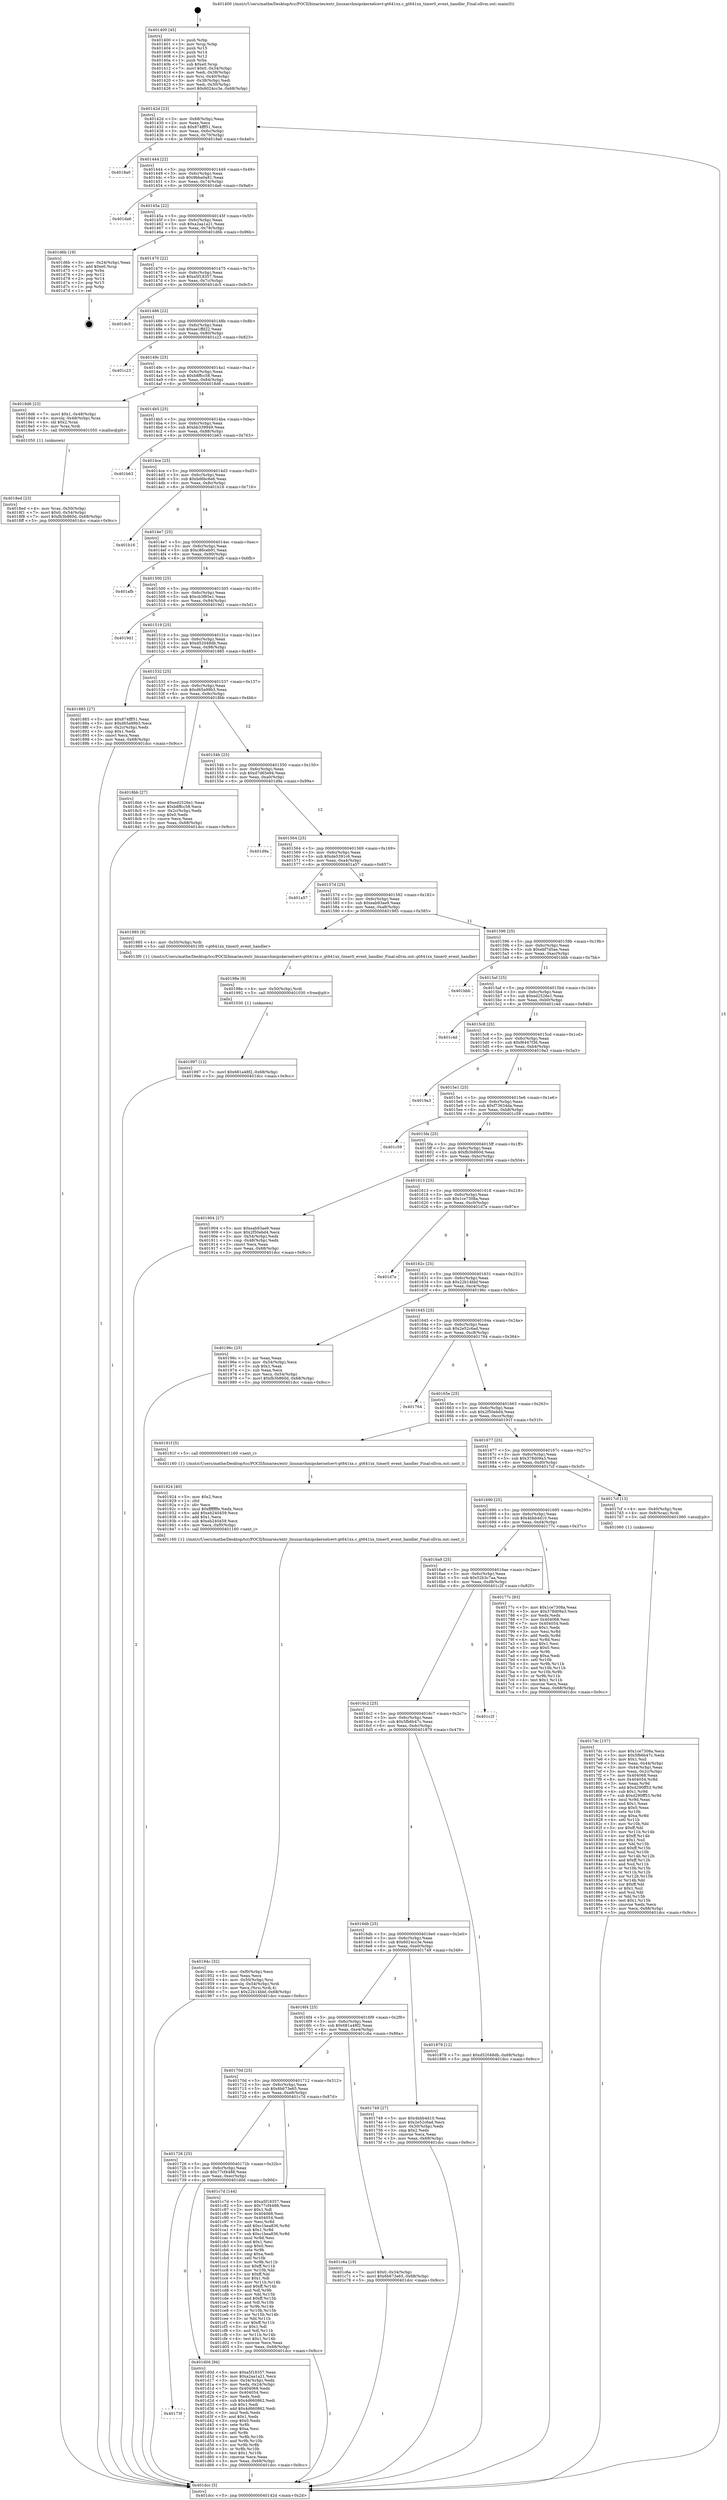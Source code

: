digraph "0x401400" {
  label = "0x401400 (/mnt/c/Users/mathe/Desktop/tcc/POCII/binaries/extr_linuxarchmipskernelcevt-gt641xx.c_gt641xx_timer0_event_handler_Final-ollvm.out::main(0))"
  labelloc = "t"
  node[shape=record]

  Entry [label="",width=0.3,height=0.3,shape=circle,fillcolor=black,style=filled]
  "0x40142d" [label="{
     0x40142d [23]\l
     | [instrs]\l
     &nbsp;&nbsp;0x40142d \<+3\>: mov -0x68(%rbp),%eax\l
     &nbsp;&nbsp;0x401430 \<+2\>: mov %eax,%ecx\l
     &nbsp;&nbsp;0x401432 \<+6\>: sub $0x874fff51,%ecx\l
     &nbsp;&nbsp;0x401438 \<+3\>: mov %eax,-0x6c(%rbp)\l
     &nbsp;&nbsp;0x40143b \<+3\>: mov %ecx,-0x70(%rbp)\l
     &nbsp;&nbsp;0x40143e \<+6\>: je 00000000004018a0 \<main+0x4a0\>\l
  }"]
  "0x4018a0" [label="{
     0x4018a0\l
  }", style=dashed]
  "0x401444" [label="{
     0x401444 [22]\l
     | [instrs]\l
     &nbsp;&nbsp;0x401444 \<+5\>: jmp 0000000000401449 \<main+0x49\>\l
     &nbsp;&nbsp;0x401449 \<+3\>: mov -0x6c(%rbp),%eax\l
     &nbsp;&nbsp;0x40144c \<+5\>: sub $0x9bba0a81,%eax\l
     &nbsp;&nbsp;0x401451 \<+3\>: mov %eax,-0x74(%rbp)\l
     &nbsp;&nbsp;0x401454 \<+6\>: je 0000000000401da6 \<main+0x9a6\>\l
  }"]
  Exit [label="",width=0.3,height=0.3,shape=circle,fillcolor=black,style=filled,peripheries=2]
  "0x401da6" [label="{
     0x401da6\l
  }", style=dashed]
  "0x40145a" [label="{
     0x40145a [22]\l
     | [instrs]\l
     &nbsp;&nbsp;0x40145a \<+5\>: jmp 000000000040145f \<main+0x5f\>\l
     &nbsp;&nbsp;0x40145f \<+3\>: mov -0x6c(%rbp),%eax\l
     &nbsp;&nbsp;0x401462 \<+5\>: sub $0xa2aa1a21,%eax\l
     &nbsp;&nbsp;0x401467 \<+3\>: mov %eax,-0x78(%rbp)\l
     &nbsp;&nbsp;0x40146a \<+6\>: je 0000000000401d6b \<main+0x96b\>\l
  }"]
  "0x40173f" [label="{
     0x40173f\l
  }", style=dashed]
  "0x401d6b" [label="{
     0x401d6b [19]\l
     | [instrs]\l
     &nbsp;&nbsp;0x401d6b \<+3\>: mov -0x24(%rbp),%eax\l
     &nbsp;&nbsp;0x401d6e \<+7\>: add $0xe0,%rsp\l
     &nbsp;&nbsp;0x401d75 \<+1\>: pop %rbx\l
     &nbsp;&nbsp;0x401d76 \<+2\>: pop %r12\l
     &nbsp;&nbsp;0x401d78 \<+2\>: pop %r14\l
     &nbsp;&nbsp;0x401d7a \<+2\>: pop %r15\l
     &nbsp;&nbsp;0x401d7c \<+1\>: pop %rbp\l
     &nbsp;&nbsp;0x401d7d \<+1\>: ret\l
  }"]
  "0x401470" [label="{
     0x401470 [22]\l
     | [instrs]\l
     &nbsp;&nbsp;0x401470 \<+5\>: jmp 0000000000401475 \<main+0x75\>\l
     &nbsp;&nbsp;0x401475 \<+3\>: mov -0x6c(%rbp),%eax\l
     &nbsp;&nbsp;0x401478 \<+5\>: sub $0xa5f18357,%eax\l
     &nbsp;&nbsp;0x40147d \<+3\>: mov %eax,-0x7c(%rbp)\l
     &nbsp;&nbsp;0x401480 \<+6\>: je 0000000000401dc5 \<main+0x9c5\>\l
  }"]
  "0x401d0d" [label="{
     0x401d0d [94]\l
     | [instrs]\l
     &nbsp;&nbsp;0x401d0d \<+5\>: mov $0xa5f18357,%eax\l
     &nbsp;&nbsp;0x401d12 \<+5\>: mov $0xa2aa1a21,%ecx\l
     &nbsp;&nbsp;0x401d17 \<+3\>: mov -0x34(%rbp),%edx\l
     &nbsp;&nbsp;0x401d1a \<+3\>: mov %edx,-0x24(%rbp)\l
     &nbsp;&nbsp;0x401d1d \<+7\>: mov 0x404068,%edx\l
     &nbsp;&nbsp;0x401d24 \<+7\>: mov 0x404054,%esi\l
     &nbsp;&nbsp;0x401d2b \<+2\>: mov %edx,%edi\l
     &nbsp;&nbsp;0x401d2d \<+6\>: sub $0x4d660862,%edi\l
     &nbsp;&nbsp;0x401d33 \<+3\>: sub $0x1,%edi\l
     &nbsp;&nbsp;0x401d36 \<+6\>: add $0x4d660862,%edi\l
     &nbsp;&nbsp;0x401d3c \<+3\>: imul %edi,%edx\l
     &nbsp;&nbsp;0x401d3f \<+3\>: and $0x1,%edx\l
     &nbsp;&nbsp;0x401d42 \<+3\>: cmp $0x0,%edx\l
     &nbsp;&nbsp;0x401d45 \<+4\>: sete %r8b\l
     &nbsp;&nbsp;0x401d49 \<+3\>: cmp $0xa,%esi\l
     &nbsp;&nbsp;0x401d4c \<+4\>: setl %r9b\l
     &nbsp;&nbsp;0x401d50 \<+3\>: mov %r8b,%r10b\l
     &nbsp;&nbsp;0x401d53 \<+3\>: and %r9b,%r10b\l
     &nbsp;&nbsp;0x401d56 \<+3\>: xor %r9b,%r8b\l
     &nbsp;&nbsp;0x401d59 \<+3\>: or %r8b,%r10b\l
     &nbsp;&nbsp;0x401d5c \<+4\>: test $0x1,%r10b\l
     &nbsp;&nbsp;0x401d60 \<+3\>: cmovne %ecx,%eax\l
     &nbsp;&nbsp;0x401d63 \<+3\>: mov %eax,-0x68(%rbp)\l
     &nbsp;&nbsp;0x401d66 \<+5\>: jmp 0000000000401dcc \<main+0x9cc\>\l
  }"]
  "0x401dc5" [label="{
     0x401dc5\l
  }", style=dashed]
  "0x401486" [label="{
     0x401486 [22]\l
     | [instrs]\l
     &nbsp;&nbsp;0x401486 \<+5\>: jmp 000000000040148b \<main+0x8b\>\l
     &nbsp;&nbsp;0x40148b \<+3\>: mov -0x6c(%rbp),%eax\l
     &nbsp;&nbsp;0x40148e \<+5\>: sub $0xae1ffd22,%eax\l
     &nbsp;&nbsp;0x401493 \<+3\>: mov %eax,-0x80(%rbp)\l
     &nbsp;&nbsp;0x401496 \<+6\>: je 0000000000401c23 \<main+0x823\>\l
  }"]
  "0x401726" [label="{
     0x401726 [25]\l
     | [instrs]\l
     &nbsp;&nbsp;0x401726 \<+5\>: jmp 000000000040172b \<main+0x32b\>\l
     &nbsp;&nbsp;0x40172b \<+3\>: mov -0x6c(%rbp),%eax\l
     &nbsp;&nbsp;0x40172e \<+5\>: sub $0x77cf4488,%eax\l
     &nbsp;&nbsp;0x401733 \<+6\>: mov %eax,-0xec(%rbp)\l
     &nbsp;&nbsp;0x401739 \<+6\>: je 0000000000401d0d \<main+0x90d\>\l
  }"]
  "0x401c23" [label="{
     0x401c23\l
  }", style=dashed]
  "0x40149c" [label="{
     0x40149c [25]\l
     | [instrs]\l
     &nbsp;&nbsp;0x40149c \<+5\>: jmp 00000000004014a1 \<main+0xa1\>\l
     &nbsp;&nbsp;0x4014a1 \<+3\>: mov -0x6c(%rbp),%eax\l
     &nbsp;&nbsp;0x4014a4 \<+5\>: sub $0xb8ffcc58,%eax\l
     &nbsp;&nbsp;0x4014a9 \<+6\>: mov %eax,-0x84(%rbp)\l
     &nbsp;&nbsp;0x4014af \<+6\>: je 00000000004018d6 \<main+0x4d6\>\l
  }"]
  "0x401c7d" [label="{
     0x401c7d [144]\l
     | [instrs]\l
     &nbsp;&nbsp;0x401c7d \<+5\>: mov $0xa5f18357,%eax\l
     &nbsp;&nbsp;0x401c82 \<+5\>: mov $0x77cf4488,%ecx\l
     &nbsp;&nbsp;0x401c87 \<+2\>: mov $0x1,%dl\l
     &nbsp;&nbsp;0x401c89 \<+7\>: mov 0x404068,%esi\l
     &nbsp;&nbsp;0x401c90 \<+7\>: mov 0x404054,%edi\l
     &nbsp;&nbsp;0x401c97 \<+3\>: mov %esi,%r8d\l
     &nbsp;&nbsp;0x401c9a \<+7\>: add $0xc1bea836,%r8d\l
     &nbsp;&nbsp;0x401ca1 \<+4\>: sub $0x1,%r8d\l
     &nbsp;&nbsp;0x401ca5 \<+7\>: sub $0xc1bea836,%r8d\l
     &nbsp;&nbsp;0x401cac \<+4\>: imul %r8d,%esi\l
     &nbsp;&nbsp;0x401cb0 \<+3\>: and $0x1,%esi\l
     &nbsp;&nbsp;0x401cb3 \<+3\>: cmp $0x0,%esi\l
     &nbsp;&nbsp;0x401cb6 \<+4\>: sete %r9b\l
     &nbsp;&nbsp;0x401cba \<+3\>: cmp $0xa,%edi\l
     &nbsp;&nbsp;0x401cbd \<+4\>: setl %r10b\l
     &nbsp;&nbsp;0x401cc1 \<+3\>: mov %r9b,%r11b\l
     &nbsp;&nbsp;0x401cc4 \<+4\>: xor $0xff,%r11b\l
     &nbsp;&nbsp;0x401cc8 \<+3\>: mov %r10b,%bl\l
     &nbsp;&nbsp;0x401ccb \<+3\>: xor $0xff,%bl\l
     &nbsp;&nbsp;0x401cce \<+3\>: xor $0x1,%dl\l
     &nbsp;&nbsp;0x401cd1 \<+3\>: mov %r11b,%r14b\l
     &nbsp;&nbsp;0x401cd4 \<+4\>: and $0xff,%r14b\l
     &nbsp;&nbsp;0x401cd8 \<+3\>: and %dl,%r9b\l
     &nbsp;&nbsp;0x401cdb \<+3\>: mov %bl,%r15b\l
     &nbsp;&nbsp;0x401cde \<+4\>: and $0xff,%r15b\l
     &nbsp;&nbsp;0x401ce2 \<+3\>: and %dl,%r10b\l
     &nbsp;&nbsp;0x401ce5 \<+3\>: or %r9b,%r14b\l
     &nbsp;&nbsp;0x401ce8 \<+3\>: or %r10b,%r15b\l
     &nbsp;&nbsp;0x401ceb \<+3\>: xor %r15b,%r14b\l
     &nbsp;&nbsp;0x401cee \<+3\>: or %bl,%r11b\l
     &nbsp;&nbsp;0x401cf1 \<+4\>: xor $0xff,%r11b\l
     &nbsp;&nbsp;0x401cf5 \<+3\>: or $0x1,%dl\l
     &nbsp;&nbsp;0x401cf8 \<+3\>: and %dl,%r11b\l
     &nbsp;&nbsp;0x401cfb \<+3\>: or %r11b,%r14b\l
     &nbsp;&nbsp;0x401cfe \<+4\>: test $0x1,%r14b\l
     &nbsp;&nbsp;0x401d02 \<+3\>: cmovne %ecx,%eax\l
     &nbsp;&nbsp;0x401d05 \<+3\>: mov %eax,-0x68(%rbp)\l
     &nbsp;&nbsp;0x401d08 \<+5\>: jmp 0000000000401dcc \<main+0x9cc\>\l
  }"]
  "0x4018d6" [label="{
     0x4018d6 [23]\l
     | [instrs]\l
     &nbsp;&nbsp;0x4018d6 \<+7\>: movl $0x1,-0x48(%rbp)\l
     &nbsp;&nbsp;0x4018dd \<+4\>: movslq -0x48(%rbp),%rax\l
     &nbsp;&nbsp;0x4018e1 \<+4\>: shl $0x2,%rax\l
     &nbsp;&nbsp;0x4018e5 \<+3\>: mov %rax,%rdi\l
     &nbsp;&nbsp;0x4018e8 \<+5\>: call 0000000000401050 \<malloc@plt\>\l
     | [calls]\l
     &nbsp;&nbsp;0x401050 \{1\} (unknown)\l
  }"]
  "0x4014b5" [label="{
     0x4014b5 [25]\l
     | [instrs]\l
     &nbsp;&nbsp;0x4014b5 \<+5\>: jmp 00000000004014ba \<main+0xba\>\l
     &nbsp;&nbsp;0x4014ba \<+3\>: mov -0x6c(%rbp),%eax\l
     &nbsp;&nbsp;0x4014bd \<+5\>: sub $0xbb339949,%eax\l
     &nbsp;&nbsp;0x4014c2 \<+6\>: mov %eax,-0x88(%rbp)\l
     &nbsp;&nbsp;0x4014c8 \<+6\>: je 0000000000401b63 \<main+0x763\>\l
  }"]
  "0x40170d" [label="{
     0x40170d [25]\l
     | [instrs]\l
     &nbsp;&nbsp;0x40170d \<+5\>: jmp 0000000000401712 \<main+0x312\>\l
     &nbsp;&nbsp;0x401712 \<+3\>: mov -0x6c(%rbp),%eax\l
     &nbsp;&nbsp;0x401715 \<+5\>: sub $0x6b673e65,%eax\l
     &nbsp;&nbsp;0x40171a \<+6\>: mov %eax,-0xe8(%rbp)\l
     &nbsp;&nbsp;0x401720 \<+6\>: je 0000000000401c7d \<main+0x87d\>\l
  }"]
  "0x401b63" [label="{
     0x401b63\l
  }", style=dashed]
  "0x4014ce" [label="{
     0x4014ce [25]\l
     | [instrs]\l
     &nbsp;&nbsp;0x4014ce \<+5\>: jmp 00000000004014d3 \<main+0xd3\>\l
     &nbsp;&nbsp;0x4014d3 \<+3\>: mov -0x6c(%rbp),%eax\l
     &nbsp;&nbsp;0x4014d6 \<+5\>: sub $0xbd6bc6e6,%eax\l
     &nbsp;&nbsp;0x4014db \<+6\>: mov %eax,-0x8c(%rbp)\l
     &nbsp;&nbsp;0x4014e1 \<+6\>: je 0000000000401b16 \<main+0x716\>\l
  }"]
  "0x401c6a" [label="{
     0x401c6a [19]\l
     | [instrs]\l
     &nbsp;&nbsp;0x401c6a \<+7\>: movl $0x0,-0x34(%rbp)\l
     &nbsp;&nbsp;0x401c71 \<+7\>: movl $0x6b673e65,-0x68(%rbp)\l
     &nbsp;&nbsp;0x401c78 \<+5\>: jmp 0000000000401dcc \<main+0x9cc\>\l
  }"]
  "0x401b16" [label="{
     0x401b16\l
  }", style=dashed]
  "0x4014e7" [label="{
     0x4014e7 [25]\l
     | [instrs]\l
     &nbsp;&nbsp;0x4014e7 \<+5\>: jmp 00000000004014ec \<main+0xec\>\l
     &nbsp;&nbsp;0x4014ec \<+3\>: mov -0x6c(%rbp),%eax\l
     &nbsp;&nbsp;0x4014ef \<+5\>: sub $0xc86ceb91,%eax\l
     &nbsp;&nbsp;0x4014f4 \<+6\>: mov %eax,-0x90(%rbp)\l
     &nbsp;&nbsp;0x4014fa \<+6\>: je 0000000000401afb \<main+0x6fb\>\l
  }"]
  "0x401997" [label="{
     0x401997 [12]\l
     | [instrs]\l
     &nbsp;&nbsp;0x401997 \<+7\>: movl $0x681a48f2,-0x68(%rbp)\l
     &nbsp;&nbsp;0x40199e \<+5\>: jmp 0000000000401dcc \<main+0x9cc\>\l
  }"]
  "0x401afb" [label="{
     0x401afb\l
  }", style=dashed]
  "0x401500" [label="{
     0x401500 [25]\l
     | [instrs]\l
     &nbsp;&nbsp;0x401500 \<+5\>: jmp 0000000000401505 \<main+0x105\>\l
     &nbsp;&nbsp;0x401505 \<+3\>: mov -0x6c(%rbp),%eax\l
     &nbsp;&nbsp;0x401508 \<+5\>: sub $0xcb3f85e1,%eax\l
     &nbsp;&nbsp;0x40150d \<+6\>: mov %eax,-0x94(%rbp)\l
     &nbsp;&nbsp;0x401513 \<+6\>: je 00000000004019d1 \<main+0x5d1\>\l
  }"]
  "0x40198e" [label="{
     0x40198e [9]\l
     | [instrs]\l
     &nbsp;&nbsp;0x40198e \<+4\>: mov -0x50(%rbp),%rdi\l
     &nbsp;&nbsp;0x401992 \<+5\>: call 0000000000401030 \<free@plt\>\l
     | [calls]\l
     &nbsp;&nbsp;0x401030 \{1\} (unknown)\l
  }"]
  "0x4019d1" [label="{
     0x4019d1\l
  }", style=dashed]
  "0x401519" [label="{
     0x401519 [25]\l
     | [instrs]\l
     &nbsp;&nbsp;0x401519 \<+5\>: jmp 000000000040151e \<main+0x11e\>\l
     &nbsp;&nbsp;0x40151e \<+3\>: mov -0x6c(%rbp),%eax\l
     &nbsp;&nbsp;0x401521 \<+5\>: sub $0xd52048db,%eax\l
     &nbsp;&nbsp;0x401526 \<+6\>: mov %eax,-0x98(%rbp)\l
     &nbsp;&nbsp;0x40152c \<+6\>: je 0000000000401885 \<main+0x485\>\l
  }"]
  "0x40194c" [label="{
     0x40194c [32]\l
     | [instrs]\l
     &nbsp;&nbsp;0x40194c \<+6\>: mov -0xf0(%rbp),%ecx\l
     &nbsp;&nbsp;0x401952 \<+3\>: imul %eax,%ecx\l
     &nbsp;&nbsp;0x401955 \<+4\>: mov -0x50(%rbp),%rsi\l
     &nbsp;&nbsp;0x401959 \<+4\>: movslq -0x54(%rbp),%rdi\l
     &nbsp;&nbsp;0x40195d \<+3\>: mov %ecx,(%rsi,%rdi,4)\l
     &nbsp;&nbsp;0x401960 \<+7\>: movl $0x22b14bbf,-0x68(%rbp)\l
     &nbsp;&nbsp;0x401967 \<+5\>: jmp 0000000000401dcc \<main+0x9cc\>\l
  }"]
  "0x401885" [label="{
     0x401885 [27]\l
     | [instrs]\l
     &nbsp;&nbsp;0x401885 \<+5\>: mov $0x874fff51,%eax\l
     &nbsp;&nbsp;0x40188a \<+5\>: mov $0xd65a99b3,%ecx\l
     &nbsp;&nbsp;0x40188f \<+3\>: mov -0x2c(%rbp),%edx\l
     &nbsp;&nbsp;0x401892 \<+3\>: cmp $0x1,%edx\l
     &nbsp;&nbsp;0x401895 \<+3\>: cmovl %ecx,%eax\l
     &nbsp;&nbsp;0x401898 \<+3\>: mov %eax,-0x68(%rbp)\l
     &nbsp;&nbsp;0x40189b \<+5\>: jmp 0000000000401dcc \<main+0x9cc\>\l
  }"]
  "0x401532" [label="{
     0x401532 [25]\l
     | [instrs]\l
     &nbsp;&nbsp;0x401532 \<+5\>: jmp 0000000000401537 \<main+0x137\>\l
     &nbsp;&nbsp;0x401537 \<+3\>: mov -0x6c(%rbp),%eax\l
     &nbsp;&nbsp;0x40153a \<+5\>: sub $0xd65a99b3,%eax\l
     &nbsp;&nbsp;0x40153f \<+6\>: mov %eax,-0x9c(%rbp)\l
     &nbsp;&nbsp;0x401545 \<+6\>: je 00000000004018bb \<main+0x4bb\>\l
  }"]
  "0x401924" [label="{
     0x401924 [40]\l
     | [instrs]\l
     &nbsp;&nbsp;0x401924 \<+5\>: mov $0x2,%ecx\l
     &nbsp;&nbsp;0x401929 \<+1\>: cltd\l
     &nbsp;&nbsp;0x40192a \<+2\>: idiv %ecx\l
     &nbsp;&nbsp;0x40192c \<+6\>: imul $0xfffffffe,%edx,%ecx\l
     &nbsp;&nbsp;0x401932 \<+6\>: add $0xeb240459,%ecx\l
     &nbsp;&nbsp;0x401938 \<+3\>: add $0x1,%ecx\l
     &nbsp;&nbsp;0x40193b \<+6\>: sub $0xeb240459,%ecx\l
     &nbsp;&nbsp;0x401941 \<+6\>: mov %ecx,-0xf0(%rbp)\l
     &nbsp;&nbsp;0x401947 \<+5\>: call 0000000000401160 \<next_i\>\l
     | [calls]\l
     &nbsp;&nbsp;0x401160 \{1\} (/mnt/c/Users/mathe/Desktop/tcc/POCII/binaries/extr_linuxarchmipskernelcevt-gt641xx.c_gt641xx_timer0_event_handler_Final-ollvm.out::next_i)\l
  }"]
  "0x4018bb" [label="{
     0x4018bb [27]\l
     | [instrs]\l
     &nbsp;&nbsp;0x4018bb \<+5\>: mov $0xed2526e1,%eax\l
     &nbsp;&nbsp;0x4018c0 \<+5\>: mov $0xb8ffcc58,%ecx\l
     &nbsp;&nbsp;0x4018c5 \<+3\>: mov -0x2c(%rbp),%edx\l
     &nbsp;&nbsp;0x4018c8 \<+3\>: cmp $0x0,%edx\l
     &nbsp;&nbsp;0x4018cb \<+3\>: cmove %ecx,%eax\l
     &nbsp;&nbsp;0x4018ce \<+3\>: mov %eax,-0x68(%rbp)\l
     &nbsp;&nbsp;0x4018d1 \<+5\>: jmp 0000000000401dcc \<main+0x9cc\>\l
  }"]
  "0x40154b" [label="{
     0x40154b [25]\l
     | [instrs]\l
     &nbsp;&nbsp;0x40154b \<+5\>: jmp 0000000000401550 \<main+0x150\>\l
     &nbsp;&nbsp;0x401550 \<+3\>: mov -0x6c(%rbp),%eax\l
     &nbsp;&nbsp;0x401553 \<+5\>: sub $0xd7d65e94,%eax\l
     &nbsp;&nbsp;0x401558 \<+6\>: mov %eax,-0xa0(%rbp)\l
     &nbsp;&nbsp;0x40155e \<+6\>: je 0000000000401d9a \<main+0x99a\>\l
  }"]
  "0x4018ed" [label="{
     0x4018ed [23]\l
     | [instrs]\l
     &nbsp;&nbsp;0x4018ed \<+4\>: mov %rax,-0x50(%rbp)\l
     &nbsp;&nbsp;0x4018f1 \<+7\>: movl $0x0,-0x54(%rbp)\l
     &nbsp;&nbsp;0x4018f8 \<+7\>: movl $0xfb3b860d,-0x68(%rbp)\l
     &nbsp;&nbsp;0x4018ff \<+5\>: jmp 0000000000401dcc \<main+0x9cc\>\l
  }"]
  "0x401d9a" [label="{
     0x401d9a\l
  }", style=dashed]
  "0x401564" [label="{
     0x401564 [25]\l
     | [instrs]\l
     &nbsp;&nbsp;0x401564 \<+5\>: jmp 0000000000401569 \<main+0x169\>\l
     &nbsp;&nbsp;0x401569 \<+3\>: mov -0x6c(%rbp),%eax\l
     &nbsp;&nbsp;0x40156c \<+5\>: sub $0xde5391c6,%eax\l
     &nbsp;&nbsp;0x401571 \<+6\>: mov %eax,-0xa4(%rbp)\l
     &nbsp;&nbsp;0x401577 \<+6\>: je 0000000000401a57 \<main+0x657\>\l
  }"]
  "0x4017dc" [label="{
     0x4017dc [157]\l
     | [instrs]\l
     &nbsp;&nbsp;0x4017dc \<+5\>: mov $0x1ce7308a,%ecx\l
     &nbsp;&nbsp;0x4017e1 \<+5\>: mov $0x5fb6b47c,%edx\l
     &nbsp;&nbsp;0x4017e6 \<+3\>: mov $0x1,%sil\l
     &nbsp;&nbsp;0x4017e9 \<+3\>: mov %eax,-0x44(%rbp)\l
     &nbsp;&nbsp;0x4017ec \<+3\>: mov -0x44(%rbp),%eax\l
     &nbsp;&nbsp;0x4017ef \<+3\>: mov %eax,-0x2c(%rbp)\l
     &nbsp;&nbsp;0x4017f2 \<+7\>: mov 0x404068,%eax\l
     &nbsp;&nbsp;0x4017f9 \<+8\>: mov 0x404054,%r8d\l
     &nbsp;&nbsp;0x401801 \<+3\>: mov %eax,%r9d\l
     &nbsp;&nbsp;0x401804 \<+7\>: add $0xd290ff53,%r9d\l
     &nbsp;&nbsp;0x40180b \<+4\>: sub $0x1,%r9d\l
     &nbsp;&nbsp;0x40180f \<+7\>: sub $0xd290ff53,%r9d\l
     &nbsp;&nbsp;0x401816 \<+4\>: imul %r9d,%eax\l
     &nbsp;&nbsp;0x40181a \<+3\>: and $0x1,%eax\l
     &nbsp;&nbsp;0x40181d \<+3\>: cmp $0x0,%eax\l
     &nbsp;&nbsp;0x401820 \<+4\>: sete %r10b\l
     &nbsp;&nbsp;0x401824 \<+4\>: cmp $0xa,%r8d\l
     &nbsp;&nbsp;0x401828 \<+4\>: setl %r11b\l
     &nbsp;&nbsp;0x40182c \<+3\>: mov %r10b,%bl\l
     &nbsp;&nbsp;0x40182f \<+3\>: xor $0xff,%bl\l
     &nbsp;&nbsp;0x401832 \<+3\>: mov %r11b,%r14b\l
     &nbsp;&nbsp;0x401835 \<+4\>: xor $0xff,%r14b\l
     &nbsp;&nbsp;0x401839 \<+4\>: xor $0x1,%sil\l
     &nbsp;&nbsp;0x40183d \<+3\>: mov %bl,%r15b\l
     &nbsp;&nbsp;0x401840 \<+4\>: and $0xff,%r15b\l
     &nbsp;&nbsp;0x401844 \<+3\>: and %sil,%r10b\l
     &nbsp;&nbsp;0x401847 \<+3\>: mov %r14b,%r12b\l
     &nbsp;&nbsp;0x40184a \<+4\>: and $0xff,%r12b\l
     &nbsp;&nbsp;0x40184e \<+3\>: and %sil,%r11b\l
     &nbsp;&nbsp;0x401851 \<+3\>: or %r10b,%r15b\l
     &nbsp;&nbsp;0x401854 \<+3\>: or %r11b,%r12b\l
     &nbsp;&nbsp;0x401857 \<+3\>: xor %r12b,%r15b\l
     &nbsp;&nbsp;0x40185a \<+3\>: or %r14b,%bl\l
     &nbsp;&nbsp;0x40185d \<+3\>: xor $0xff,%bl\l
     &nbsp;&nbsp;0x401860 \<+4\>: or $0x1,%sil\l
     &nbsp;&nbsp;0x401864 \<+3\>: and %sil,%bl\l
     &nbsp;&nbsp;0x401867 \<+3\>: or %bl,%r15b\l
     &nbsp;&nbsp;0x40186a \<+4\>: test $0x1,%r15b\l
     &nbsp;&nbsp;0x40186e \<+3\>: cmovne %edx,%ecx\l
     &nbsp;&nbsp;0x401871 \<+3\>: mov %ecx,-0x68(%rbp)\l
     &nbsp;&nbsp;0x401874 \<+5\>: jmp 0000000000401dcc \<main+0x9cc\>\l
  }"]
  "0x401a57" [label="{
     0x401a57\l
  }", style=dashed]
  "0x40157d" [label="{
     0x40157d [25]\l
     | [instrs]\l
     &nbsp;&nbsp;0x40157d \<+5\>: jmp 0000000000401582 \<main+0x182\>\l
     &nbsp;&nbsp;0x401582 \<+3\>: mov -0x6c(%rbp),%eax\l
     &nbsp;&nbsp;0x401585 \<+5\>: sub $0xeab93ae9,%eax\l
     &nbsp;&nbsp;0x40158a \<+6\>: mov %eax,-0xa8(%rbp)\l
     &nbsp;&nbsp;0x401590 \<+6\>: je 0000000000401985 \<main+0x585\>\l
  }"]
  "0x401400" [label="{
     0x401400 [45]\l
     | [instrs]\l
     &nbsp;&nbsp;0x401400 \<+1\>: push %rbp\l
     &nbsp;&nbsp;0x401401 \<+3\>: mov %rsp,%rbp\l
     &nbsp;&nbsp;0x401404 \<+2\>: push %r15\l
     &nbsp;&nbsp;0x401406 \<+2\>: push %r14\l
     &nbsp;&nbsp;0x401408 \<+2\>: push %r12\l
     &nbsp;&nbsp;0x40140a \<+1\>: push %rbx\l
     &nbsp;&nbsp;0x40140b \<+7\>: sub $0xe0,%rsp\l
     &nbsp;&nbsp;0x401412 \<+7\>: movl $0x0,-0x34(%rbp)\l
     &nbsp;&nbsp;0x401419 \<+3\>: mov %edi,-0x38(%rbp)\l
     &nbsp;&nbsp;0x40141c \<+4\>: mov %rsi,-0x40(%rbp)\l
     &nbsp;&nbsp;0x401420 \<+3\>: mov -0x38(%rbp),%edi\l
     &nbsp;&nbsp;0x401423 \<+3\>: mov %edi,-0x30(%rbp)\l
     &nbsp;&nbsp;0x401426 \<+7\>: movl $0x6024cc3e,-0x68(%rbp)\l
  }"]
  "0x401985" [label="{
     0x401985 [9]\l
     | [instrs]\l
     &nbsp;&nbsp;0x401985 \<+4\>: mov -0x50(%rbp),%rdi\l
     &nbsp;&nbsp;0x401989 \<+5\>: call 00000000004013f0 \<gt641xx_timer0_event_handler\>\l
     | [calls]\l
     &nbsp;&nbsp;0x4013f0 \{1\} (/mnt/c/Users/mathe/Desktop/tcc/POCII/binaries/extr_linuxarchmipskernelcevt-gt641xx.c_gt641xx_timer0_event_handler_Final-ollvm.out::gt641xx_timer0_event_handler)\l
  }"]
  "0x401596" [label="{
     0x401596 [25]\l
     | [instrs]\l
     &nbsp;&nbsp;0x401596 \<+5\>: jmp 000000000040159b \<main+0x19b\>\l
     &nbsp;&nbsp;0x40159b \<+3\>: mov -0x6c(%rbp),%eax\l
     &nbsp;&nbsp;0x40159e \<+5\>: sub $0xebf7d5ae,%eax\l
     &nbsp;&nbsp;0x4015a3 \<+6\>: mov %eax,-0xac(%rbp)\l
     &nbsp;&nbsp;0x4015a9 \<+6\>: je 0000000000401bbb \<main+0x7bb\>\l
  }"]
  "0x401dcc" [label="{
     0x401dcc [5]\l
     | [instrs]\l
     &nbsp;&nbsp;0x401dcc \<+5\>: jmp 000000000040142d \<main+0x2d\>\l
  }"]
  "0x401bbb" [label="{
     0x401bbb\l
  }", style=dashed]
  "0x4015af" [label="{
     0x4015af [25]\l
     | [instrs]\l
     &nbsp;&nbsp;0x4015af \<+5\>: jmp 00000000004015b4 \<main+0x1b4\>\l
     &nbsp;&nbsp;0x4015b4 \<+3\>: mov -0x6c(%rbp),%eax\l
     &nbsp;&nbsp;0x4015b7 \<+5\>: sub $0xed2526e1,%eax\l
     &nbsp;&nbsp;0x4015bc \<+6\>: mov %eax,-0xb0(%rbp)\l
     &nbsp;&nbsp;0x4015c2 \<+6\>: je 0000000000401c4d \<main+0x84d\>\l
  }"]
  "0x4016f4" [label="{
     0x4016f4 [25]\l
     | [instrs]\l
     &nbsp;&nbsp;0x4016f4 \<+5\>: jmp 00000000004016f9 \<main+0x2f9\>\l
     &nbsp;&nbsp;0x4016f9 \<+3\>: mov -0x6c(%rbp),%eax\l
     &nbsp;&nbsp;0x4016fc \<+5\>: sub $0x681a48f2,%eax\l
     &nbsp;&nbsp;0x401701 \<+6\>: mov %eax,-0xe4(%rbp)\l
     &nbsp;&nbsp;0x401707 \<+6\>: je 0000000000401c6a \<main+0x86a\>\l
  }"]
  "0x401c4d" [label="{
     0x401c4d\l
  }", style=dashed]
  "0x4015c8" [label="{
     0x4015c8 [25]\l
     | [instrs]\l
     &nbsp;&nbsp;0x4015c8 \<+5\>: jmp 00000000004015cd \<main+0x1cd\>\l
     &nbsp;&nbsp;0x4015cd \<+3\>: mov -0x6c(%rbp),%eax\l
     &nbsp;&nbsp;0x4015d0 \<+5\>: sub $0xf6447f36,%eax\l
     &nbsp;&nbsp;0x4015d5 \<+6\>: mov %eax,-0xb4(%rbp)\l
     &nbsp;&nbsp;0x4015db \<+6\>: je 00000000004019a3 \<main+0x5a3\>\l
  }"]
  "0x401749" [label="{
     0x401749 [27]\l
     | [instrs]\l
     &nbsp;&nbsp;0x401749 \<+5\>: mov $0x4bbb4d10,%eax\l
     &nbsp;&nbsp;0x40174e \<+5\>: mov $0x2e52c6ad,%ecx\l
     &nbsp;&nbsp;0x401753 \<+3\>: mov -0x30(%rbp),%edx\l
     &nbsp;&nbsp;0x401756 \<+3\>: cmp $0x2,%edx\l
     &nbsp;&nbsp;0x401759 \<+3\>: cmovne %ecx,%eax\l
     &nbsp;&nbsp;0x40175c \<+3\>: mov %eax,-0x68(%rbp)\l
     &nbsp;&nbsp;0x40175f \<+5\>: jmp 0000000000401dcc \<main+0x9cc\>\l
  }"]
  "0x4019a3" [label="{
     0x4019a3\l
  }", style=dashed]
  "0x4015e1" [label="{
     0x4015e1 [25]\l
     | [instrs]\l
     &nbsp;&nbsp;0x4015e1 \<+5\>: jmp 00000000004015e6 \<main+0x1e6\>\l
     &nbsp;&nbsp;0x4015e6 \<+3\>: mov -0x6c(%rbp),%eax\l
     &nbsp;&nbsp;0x4015e9 \<+5\>: sub $0xf73634da,%eax\l
     &nbsp;&nbsp;0x4015ee \<+6\>: mov %eax,-0xb8(%rbp)\l
     &nbsp;&nbsp;0x4015f4 \<+6\>: je 0000000000401c59 \<main+0x859\>\l
  }"]
  "0x4016db" [label="{
     0x4016db [25]\l
     | [instrs]\l
     &nbsp;&nbsp;0x4016db \<+5\>: jmp 00000000004016e0 \<main+0x2e0\>\l
     &nbsp;&nbsp;0x4016e0 \<+3\>: mov -0x6c(%rbp),%eax\l
     &nbsp;&nbsp;0x4016e3 \<+5\>: sub $0x6024cc3e,%eax\l
     &nbsp;&nbsp;0x4016e8 \<+6\>: mov %eax,-0xe0(%rbp)\l
     &nbsp;&nbsp;0x4016ee \<+6\>: je 0000000000401749 \<main+0x349\>\l
  }"]
  "0x401c59" [label="{
     0x401c59\l
  }", style=dashed]
  "0x4015fa" [label="{
     0x4015fa [25]\l
     | [instrs]\l
     &nbsp;&nbsp;0x4015fa \<+5\>: jmp 00000000004015ff \<main+0x1ff\>\l
     &nbsp;&nbsp;0x4015ff \<+3\>: mov -0x6c(%rbp),%eax\l
     &nbsp;&nbsp;0x401602 \<+5\>: sub $0xfb3b860d,%eax\l
     &nbsp;&nbsp;0x401607 \<+6\>: mov %eax,-0xbc(%rbp)\l
     &nbsp;&nbsp;0x40160d \<+6\>: je 0000000000401904 \<main+0x504\>\l
  }"]
  "0x401879" [label="{
     0x401879 [12]\l
     | [instrs]\l
     &nbsp;&nbsp;0x401879 \<+7\>: movl $0xd52048db,-0x68(%rbp)\l
     &nbsp;&nbsp;0x401880 \<+5\>: jmp 0000000000401dcc \<main+0x9cc\>\l
  }"]
  "0x401904" [label="{
     0x401904 [27]\l
     | [instrs]\l
     &nbsp;&nbsp;0x401904 \<+5\>: mov $0xeab93ae9,%eax\l
     &nbsp;&nbsp;0x401909 \<+5\>: mov $0x2f50ebd4,%ecx\l
     &nbsp;&nbsp;0x40190e \<+3\>: mov -0x54(%rbp),%edx\l
     &nbsp;&nbsp;0x401911 \<+3\>: cmp -0x48(%rbp),%edx\l
     &nbsp;&nbsp;0x401914 \<+3\>: cmovl %ecx,%eax\l
     &nbsp;&nbsp;0x401917 \<+3\>: mov %eax,-0x68(%rbp)\l
     &nbsp;&nbsp;0x40191a \<+5\>: jmp 0000000000401dcc \<main+0x9cc\>\l
  }"]
  "0x401613" [label="{
     0x401613 [25]\l
     | [instrs]\l
     &nbsp;&nbsp;0x401613 \<+5\>: jmp 0000000000401618 \<main+0x218\>\l
     &nbsp;&nbsp;0x401618 \<+3\>: mov -0x6c(%rbp),%eax\l
     &nbsp;&nbsp;0x40161b \<+5\>: sub $0x1ce7308a,%eax\l
     &nbsp;&nbsp;0x401620 \<+6\>: mov %eax,-0xc0(%rbp)\l
     &nbsp;&nbsp;0x401626 \<+6\>: je 0000000000401d7e \<main+0x97e\>\l
  }"]
  "0x4016c2" [label="{
     0x4016c2 [25]\l
     | [instrs]\l
     &nbsp;&nbsp;0x4016c2 \<+5\>: jmp 00000000004016c7 \<main+0x2c7\>\l
     &nbsp;&nbsp;0x4016c7 \<+3\>: mov -0x6c(%rbp),%eax\l
     &nbsp;&nbsp;0x4016ca \<+5\>: sub $0x5fb6b47c,%eax\l
     &nbsp;&nbsp;0x4016cf \<+6\>: mov %eax,-0xdc(%rbp)\l
     &nbsp;&nbsp;0x4016d5 \<+6\>: je 0000000000401879 \<main+0x479\>\l
  }"]
  "0x401d7e" [label="{
     0x401d7e\l
  }", style=dashed]
  "0x40162c" [label="{
     0x40162c [25]\l
     | [instrs]\l
     &nbsp;&nbsp;0x40162c \<+5\>: jmp 0000000000401631 \<main+0x231\>\l
     &nbsp;&nbsp;0x401631 \<+3\>: mov -0x6c(%rbp),%eax\l
     &nbsp;&nbsp;0x401634 \<+5\>: sub $0x22b14bbf,%eax\l
     &nbsp;&nbsp;0x401639 \<+6\>: mov %eax,-0xc4(%rbp)\l
     &nbsp;&nbsp;0x40163f \<+6\>: je 000000000040196c \<main+0x56c\>\l
  }"]
  "0x401c2f" [label="{
     0x401c2f\l
  }", style=dashed]
  "0x40196c" [label="{
     0x40196c [25]\l
     | [instrs]\l
     &nbsp;&nbsp;0x40196c \<+2\>: xor %eax,%eax\l
     &nbsp;&nbsp;0x40196e \<+3\>: mov -0x54(%rbp),%ecx\l
     &nbsp;&nbsp;0x401971 \<+3\>: sub $0x1,%eax\l
     &nbsp;&nbsp;0x401974 \<+2\>: sub %eax,%ecx\l
     &nbsp;&nbsp;0x401976 \<+3\>: mov %ecx,-0x54(%rbp)\l
     &nbsp;&nbsp;0x401979 \<+7\>: movl $0xfb3b860d,-0x68(%rbp)\l
     &nbsp;&nbsp;0x401980 \<+5\>: jmp 0000000000401dcc \<main+0x9cc\>\l
  }"]
  "0x401645" [label="{
     0x401645 [25]\l
     | [instrs]\l
     &nbsp;&nbsp;0x401645 \<+5\>: jmp 000000000040164a \<main+0x24a\>\l
     &nbsp;&nbsp;0x40164a \<+3\>: mov -0x6c(%rbp),%eax\l
     &nbsp;&nbsp;0x40164d \<+5\>: sub $0x2e52c6ad,%eax\l
     &nbsp;&nbsp;0x401652 \<+6\>: mov %eax,-0xc8(%rbp)\l
     &nbsp;&nbsp;0x401658 \<+6\>: je 0000000000401764 \<main+0x364\>\l
  }"]
  "0x4016a9" [label="{
     0x4016a9 [25]\l
     | [instrs]\l
     &nbsp;&nbsp;0x4016a9 \<+5\>: jmp 00000000004016ae \<main+0x2ae\>\l
     &nbsp;&nbsp;0x4016ae \<+3\>: mov -0x6c(%rbp),%eax\l
     &nbsp;&nbsp;0x4016b1 \<+5\>: sub $0x52b3c7aa,%eax\l
     &nbsp;&nbsp;0x4016b6 \<+6\>: mov %eax,-0xd8(%rbp)\l
     &nbsp;&nbsp;0x4016bc \<+6\>: je 0000000000401c2f \<main+0x82f\>\l
  }"]
  "0x401764" [label="{
     0x401764\l
  }", style=dashed]
  "0x40165e" [label="{
     0x40165e [25]\l
     | [instrs]\l
     &nbsp;&nbsp;0x40165e \<+5\>: jmp 0000000000401663 \<main+0x263\>\l
     &nbsp;&nbsp;0x401663 \<+3\>: mov -0x6c(%rbp),%eax\l
     &nbsp;&nbsp;0x401666 \<+5\>: sub $0x2f50ebd4,%eax\l
     &nbsp;&nbsp;0x40166b \<+6\>: mov %eax,-0xcc(%rbp)\l
     &nbsp;&nbsp;0x401671 \<+6\>: je 000000000040191f \<main+0x51f\>\l
  }"]
  "0x40177c" [label="{
     0x40177c [83]\l
     | [instrs]\l
     &nbsp;&nbsp;0x40177c \<+5\>: mov $0x1ce7308a,%eax\l
     &nbsp;&nbsp;0x401781 \<+5\>: mov $0x378d09a3,%ecx\l
     &nbsp;&nbsp;0x401786 \<+2\>: xor %edx,%edx\l
     &nbsp;&nbsp;0x401788 \<+7\>: mov 0x404068,%esi\l
     &nbsp;&nbsp;0x40178f \<+7\>: mov 0x404054,%edi\l
     &nbsp;&nbsp;0x401796 \<+3\>: sub $0x1,%edx\l
     &nbsp;&nbsp;0x401799 \<+3\>: mov %esi,%r8d\l
     &nbsp;&nbsp;0x40179c \<+3\>: add %edx,%r8d\l
     &nbsp;&nbsp;0x40179f \<+4\>: imul %r8d,%esi\l
     &nbsp;&nbsp;0x4017a3 \<+3\>: and $0x1,%esi\l
     &nbsp;&nbsp;0x4017a6 \<+3\>: cmp $0x0,%esi\l
     &nbsp;&nbsp;0x4017a9 \<+4\>: sete %r9b\l
     &nbsp;&nbsp;0x4017ad \<+3\>: cmp $0xa,%edi\l
     &nbsp;&nbsp;0x4017b0 \<+4\>: setl %r10b\l
     &nbsp;&nbsp;0x4017b4 \<+3\>: mov %r9b,%r11b\l
     &nbsp;&nbsp;0x4017b7 \<+3\>: and %r10b,%r11b\l
     &nbsp;&nbsp;0x4017ba \<+3\>: xor %r10b,%r9b\l
     &nbsp;&nbsp;0x4017bd \<+3\>: or %r9b,%r11b\l
     &nbsp;&nbsp;0x4017c0 \<+4\>: test $0x1,%r11b\l
     &nbsp;&nbsp;0x4017c4 \<+3\>: cmovne %ecx,%eax\l
     &nbsp;&nbsp;0x4017c7 \<+3\>: mov %eax,-0x68(%rbp)\l
     &nbsp;&nbsp;0x4017ca \<+5\>: jmp 0000000000401dcc \<main+0x9cc\>\l
  }"]
  "0x40191f" [label="{
     0x40191f [5]\l
     | [instrs]\l
     &nbsp;&nbsp;0x40191f \<+5\>: call 0000000000401160 \<next_i\>\l
     | [calls]\l
     &nbsp;&nbsp;0x401160 \{1\} (/mnt/c/Users/mathe/Desktop/tcc/POCII/binaries/extr_linuxarchmipskernelcevt-gt641xx.c_gt641xx_timer0_event_handler_Final-ollvm.out::next_i)\l
  }"]
  "0x401677" [label="{
     0x401677 [25]\l
     | [instrs]\l
     &nbsp;&nbsp;0x401677 \<+5\>: jmp 000000000040167c \<main+0x27c\>\l
     &nbsp;&nbsp;0x40167c \<+3\>: mov -0x6c(%rbp),%eax\l
     &nbsp;&nbsp;0x40167f \<+5\>: sub $0x378d09a3,%eax\l
     &nbsp;&nbsp;0x401684 \<+6\>: mov %eax,-0xd0(%rbp)\l
     &nbsp;&nbsp;0x40168a \<+6\>: je 00000000004017cf \<main+0x3cf\>\l
  }"]
  "0x401690" [label="{
     0x401690 [25]\l
     | [instrs]\l
     &nbsp;&nbsp;0x401690 \<+5\>: jmp 0000000000401695 \<main+0x295\>\l
     &nbsp;&nbsp;0x401695 \<+3\>: mov -0x6c(%rbp),%eax\l
     &nbsp;&nbsp;0x401698 \<+5\>: sub $0x4bbb4d10,%eax\l
     &nbsp;&nbsp;0x40169d \<+6\>: mov %eax,-0xd4(%rbp)\l
     &nbsp;&nbsp;0x4016a3 \<+6\>: je 000000000040177c \<main+0x37c\>\l
  }"]
  "0x4017cf" [label="{
     0x4017cf [13]\l
     | [instrs]\l
     &nbsp;&nbsp;0x4017cf \<+4\>: mov -0x40(%rbp),%rax\l
     &nbsp;&nbsp;0x4017d3 \<+4\>: mov 0x8(%rax),%rdi\l
     &nbsp;&nbsp;0x4017d7 \<+5\>: call 0000000000401060 \<atoi@plt\>\l
     | [calls]\l
     &nbsp;&nbsp;0x401060 \{1\} (unknown)\l
  }"]
  Entry -> "0x401400" [label=" 1"]
  "0x40142d" -> "0x4018a0" [label=" 0"]
  "0x40142d" -> "0x401444" [label=" 16"]
  "0x401d6b" -> Exit [label=" 1"]
  "0x401444" -> "0x401da6" [label=" 0"]
  "0x401444" -> "0x40145a" [label=" 16"]
  "0x401d0d" -> "0x401dcc" [label=" 1"]
  "0x40145a" -> "0x401d6b" [label=" 1"]
  "0x40145a" -> "0x401470" [label=" 15"]
  "0x401726" -> "0x40173f" [label=" 0"]
  "0x401470" -> "0x401dc5" [label=" 0"]
  "0x401470" -> "0x401486" [label=" 15"]
  "0x401726" -> "0x401d0d" [label=" 1"]
  "0x401486" -> "0x401c23" [label=" 0"]
  "0x401486" -> "0x40149c" [label=" 15"]
  "0x401c7d" -> "0x401dcc" [label=" 1"]
  "0x40149c" -> "0x4018d6" [label=" 1"]
  "0x40149c" -> "0x4014b5" [label=" 14"]
  "0x40170d" -> "0x401726" [label=" 1"]
  "0x4014b5" -> "0x401b63" [label=" 0"]
  "0x4014b5" -> "0x4014ce" [label=" 14"]
  "0x40170d" -> "0x401c7d" [label=" 1"]
  "0x4014ce" -> "0x401b16" [label=" 0"]
  "0x4014ce" -> "0x4014e7" [label=" 14"]
  "0x401c6a" -> "0x401dcc" [label=" 1"]
  "0x4014e7" -> "0x401afb" [label=" 0"]
  "0x4014e7" -> "0x401500" [label=" 14"]
  "0x4016f4" -> "0x401c6a" [label=" 1"]
  "0x401500" -> "0x4019d1" [label=" 0"]
  "0x401500" -> "0x401519" [label=" 14"]
  "0x4016f4" -> "0x40170d" [label=" 2"]
  "0x401519" -> "0x401885" [label=" 1"]
  "0x401519" -> "0x401532" [label=" 13"]
  "0x401997" -> "0x401dcc" [label=" 1"]
  "0x401532" -> "0x4018bb" [label=" 1"]
  "0x401532" -> "0x40154b" [label=" 12"]
  "0x40198e" -> "0x401997" [label=" 1"]
  "0x40154b" -> "0x401d9a" [label=" 0"]
  "0x40154b" -> "0x401564" [label=" 12"]
  "0x401985" -> "0x40198e" [label=" 1"]
  "0x401564" -> "0x401a57" [label=" 0"]
  "0x401564" -> "0x40157d" [label=" 12"]
  "0x40196c" -> "0x401dcc" [label=" 1"]
  "0x40157d" -> "0x401985" [label=" 1"]
  "0x40157d" -> "0x401596" [label=" 11"]
  "0x40194c" -> "0x401dcc" [label=" 1"]
  "0x401596" -> "0x401bbb" [label=" 0"]
  "0x401596" -> "0x4015af" [label=" 11"]
  "0x401924" -> "0x40194c" [label=" 1"]
  "0x4015af" -> "0x401c4d" [label=" 0"]
  "0x4015af" -> "0x4015c8" [label=" 11"]
  "0x40191f" -> "0x401924" [label=" 1"]
  "0x4015c8" -> "0x4019a3" [label=" 0"]
  "0x4015c8" -> "0x4015e1" [label=" 11"]
  "0x401904" -> "0x401dcc" [label=" 2"]
  "0x4015e1" -> "0x401c59" [label=" 0"]
  "0x4015e1" -> "0x4015fa" [label=" 11"]
  "0x4018d6" -> "0x4018ed" [label=" 1"]
  "0x4015fa" -> "0x401904" [label=" 2"]
  "0x4015fa" -> "0x401613" [label=" 9"]
  "0x4018bb" -> "0x401dcc" [label=" 1"]
  "0x401613" -> "0x401d7e" [label=" 0"]
  "0x401613" -> "0x40162c" [label=" 9"]
  "0x401879" -> "0x401dcc" [label=" 1"]
  "0x40162c" -> "0x40196c" [label=" 1"]
  "0x40162c" -> "0x401645" [label=" 8"]
  "0x4017dc" -> "0x401dcc" [label=" 1"]
  "0x401645" -> "0x401764" [label=" 0"]
  "0x401645" -> "0x40165e" [label=" 8"]
  "0x40177c" -> "0x401dcc" [label=" 1"]
  "0x40165e" -> "0x40191f" [label=" 1"]
  "0x40165e" -> "0x401677" [label=" 7"]
  "0x401dcc" -> "0x40142d" [label=" 15"]
  "0x401677" -> "0x4017cf" [label=" 1"]
  "0x401677" -> "0x401690" [label=" 6"]
  "0x401400" -> "0x40142d" [label=" 1"]
  "0x401690" -> "0x40177c" [label=" 1"]
  "0x401690" -> "0x4016a9" [label=" 5"]
  "0x4017cf" -> "0x4017dc" [label=" 1"]
  "0x4016a9" -> "0x401c2f" [label=" 0"]
  "0x4016a9" -> "0x4016c2" [label=" 5"]
  "0x401885" -> "0x401dcc" [label=" 1"]
  "0x4016c2" -> "0x401879" [label=" 1"]
  "0x4016c2" -> "0x4016db" [label=" 4"]
  "0x4018ed" -> "0x401dcc" [label=" 1"]
  "0x4016db" -> "0x401749" [label=" 1"]
  "0x4016db" -> "0x4016f4" [label=" 3"]
  "0x401749" -> "0x401dcc" [label=" 1"]
}
